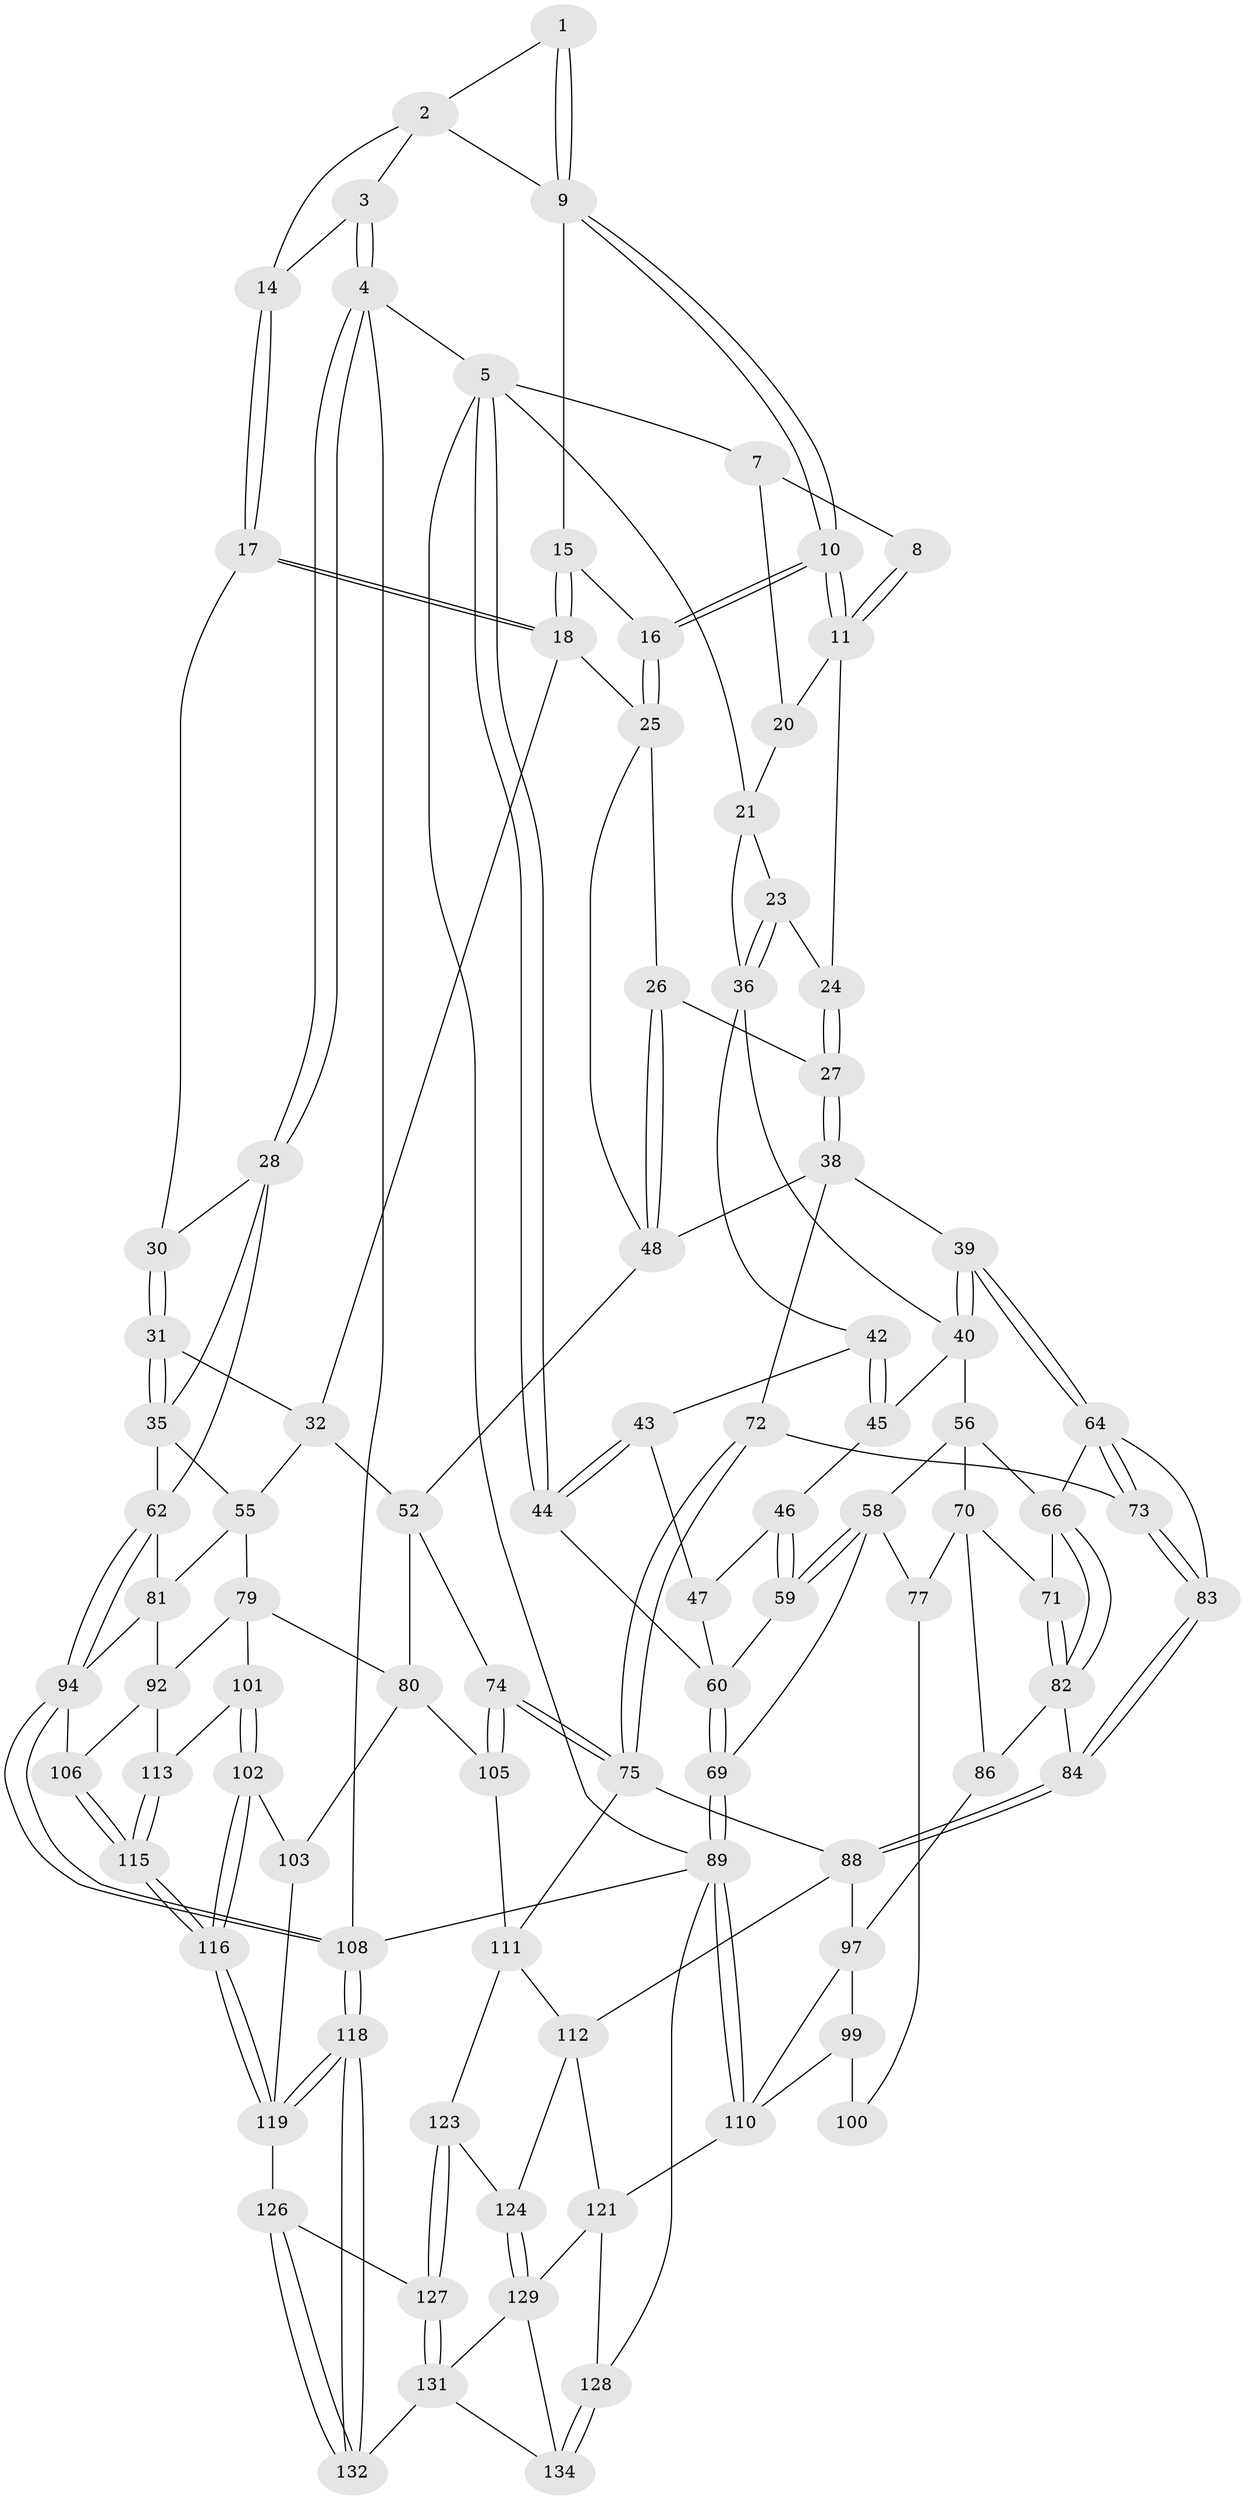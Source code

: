 // Generated by graph-tools (version 1.1) at 2025/24/03/03/25 07:24:35]
// undirected, 93 vertices, 212 edges
graph export_dot {
graph [start="1"]
  node [color=gray90,style=filled];
  1 [pos="+0.5630380065254299+0"];
  2 [pos="+0.6081740455299548+0",super="+12"];
  3 [pos="+0.9157676586556595+0"];
  4 [pos="+1+0"];
  5 [pos="+0+0",super="+6"];
  7 [pos="+0.1774415605103783+0"];
  8 [pos="+0.525286715441739+0"];
  9 [pos="+0.5618074587660593+0",super="+13"];
  10 [pos="+0.5163629176856922+0.06934635309517308"];
  11 [pos="+0.42224332238285717+0.06192723336705349",super="+19"];
  14 [pos="+0.8230564184076862+0.05705889088013014"];
  15 [pos="+0.6462495318725395+0.13771741375946442"];
  16 [pos="+0.5211308968965837+0.0852805634196901"];
  17 [pos="+0.8234213166318634+0.07754650674792361"];
  18 [pos="+0.6755941442340038+0.1774735919508088",super="+33"];
  20 [pos="+0.18191636799716507+0"];
  21 [pos="+0.27608375696075005+0.08851722407032529",super="+22"];
  23 [pos="+0.34510370638855387+0.17096202140083125"];
  24 [pos="+0.35638210152020516+0.168945987009138"];
  25 [pos="+0.48349142890039204+0.2080320759686713",super="+34"];
  26 [pos="+0.47519537955513946+0.20939965449792727"];
  27 [pos="+0.41908545964152005+0.20575062227310703"];
  28 [pos="+1+0.10912212398467358",super="+29"];
  30 [pos="+0.8280293076304635+0.08311796932775091"];
  31 [pos="+0.8251314976622786+0.2964807021772006"];
  32 [pos="+0.7332740071005447+0.30397377353639904",super="+51"];
  35 [pos="+0.909723082222415+0.3315359212388562",super="+54"];
  36 [pos="+0.28922434914073053+0.2097372385899127",super="+37"];
  38 [pos="+0.3554179012398198+0.4007353046619848",super="+49"];
  39 [pos="+0.3475041149374917+0.4014399177882709"];
  40 [pos="+0.2902135572670659+0.38750471460723424",super="+41"];
  42 [pos="+0.1500569310792925+0.17863987227414016"];
  43 [pos="+0.10711754195128691+0.17811453198476715"];
  44 [pos="+0+0"];
  45 [pos="+0.1407487739204571+0.3135942403416738"];
  46 [pos="+0.1189213096827342+0.3273882116169759"];
  47 [pos="+0+0.30671661734397043"];
  48 [pos="+0.42867855828503576+0.41802497932651356",super="+50"];
  52 [pos="+0.6346978607112262+0.5221010132165467",super="+53"];
  55 [pos="+0.8583481938738865+0.4361354036982871",super="+78"];
  56 [pos="+0.2854824920734158+0.393028846862725",super="+57"];
  58 [pos="+0.09485186780849637+0.4580217623324837",super="+68"];
  59 [pos="+0.09208948515332945+0.44742524632654784"];
  60 [pos="+0+0.3135745327839899",super="+61"];
  62 [pos="+1+0.4359181989219109",super="+63"];
  64 [pos="+0.3410269375191408+0.46523884775952695",super="+65"];
  66 [pos="+0.280507369578234+0.5448514626640344",super="+67"];
  69 [pos="+0+0.6292742038260193"];
  70 [pos="+0.1807644020190653+0.5304233190818526",super="+76"];
  71 [pos="+0.20959036919849006+0.517789146008655"];
  72 [pos="+0.3857869437262679+0.5647486990000534"];
  73 [pos="+0.3530526471747494+0.5685000459075283"];
  74 [pos="+0.5460027816366897+0.6034347489998297"];
  75 [pos="+0.5092532116483997+0.6156215769314947",super="+87"];
  77 [pos="+0.10887804250567351+0.6308485721092146"];
  79 [pos="+0.7275662878835903+0.5747154169809197",super="+93"];
  80 [pos="+0.6983591262603893+0.5631498200984419",super="+104"];
  81 [pos="+0.9197655432939218+0.5532481618225532",super="+91"];
  82 [pos="+0.2619098491024879+0.5637198369617408",super="+85"];
  83 [pos="+0.34409350373214487+0.577018543909897"];
  84 [pos="+0.3300495163720952+0.6132077988452449"];
  86 [pos="+0.23070005490022596+0.6084435203004187"];
  88 [pos="+0.3376697770010524+0.6605542393806231",super="+96"];
  89 [pos="+0+1",super="+90"];
  92 [pos="+0.8544783644176382+0.6493214333732048",super="+107"];
  94 [pos="+1+0.668747927084803",super="+95"];
  97 [pos="+0.2966088090747359+0.7334426404991691",super="+98"];
  99 [pos="+0.24452079764226084+0.7166089820238011",super="+109"];
  100 [pos="+0.11929015661603287+0.6513991807401617"];
  101 [pos="+0.8018915216429021+0.6879657188678231"];
  102 [pos="+0.741762915944895+0.7858339651701978"];
  103 [pos="+0.7245470254014184+0.7886703262769416"];
  105 [pos="+0.5901272936502491+0.7743101799662697"];
  106 [pos="+0.9920117166183717+0.7409077967843982"];
  108 [pos="+1+1"];
  110 [pos="+0.05464677951686844+0.8922935483752912",super="+117"];
  111 [pos="+0.4295997643340663+0.7341825136710698",super="+114"];
  112 [pos="+0.38027551811686644+0.771911851915982",super="+120"];
  113 [pos="+0.8747605796883686+0.7606359922960977"];
  115 [pos="+0.9023489553937469+0.835656931624805"];
  116 [pos="+0.8816495441610501+0.8843788078803417"];
  118 [pos="+1+1"];
  119 [pos="+0.9167777407019689+1",super="+125"];
  121 [pos="+0.3884786328063039+0.9115866816841083",super="+122"];
  123 [pos="+0.5504602549882638+0.8436493150909532"];
  124 [pos="+0.49031412957548354+0.8709717153787815"];
  126 [pos="+0.6708702444704795+0.9317470074891127"];
  127 [pos="+0.6030707224359896+0.909003287451422"];
  128 [pos="+0.1761023271534159+1"];
  129 [pos="+0.4961730900161787+0.9185563046513624",super="+130"];
  131 [pos="+0.5653335033410326+1",super="+133"];
  132 [pos="+0.6105011929046771+1"];
  134 [pos="+0.38156619428273086+1"];
  1 -- 2;
  1 -- 9;
  1 -- 9;
  2 -- 3;
  2 -- 14;
  2 -- 9;
  3 -- 4;
  3 -- 4;
  3 -- 14;
  4 -- 5;
  4 -- 28;
  4 -- 28;
  4 -- 108;
  5 -- 44;
  5 -- 44;
  5 -- 89;
  5 -- 7;
  5 -- 21;
  7 -- 8;
  7 -- 20;
  8 -- 11;
  8 -- 11;
  9 -- 10;
  9 -- 10;
  9 -- 15;
  10 -- 11;
  10 -- 11;
  10 -- 16;
  10 -- 16;
  11 -- 24;
  11 -- 20;
  14 -- 17;
  14 -- 17;
  15 -- 16;
  15 -- 18;
  15 -- 18;
  16 -- 25;
  16 -- 25;
  17 -- 18;
  17 -- 18;
  17 -- 30;
  18 -- 32;
  18 -- 25;
  20 -- 21;
  21 -- 23;
  21 -- 36;
  23 -- 24;
  23 -- 36;
  23 -- 36;
  24 -- 27;
  24 -- 27;
  25 -- 26;
  25 -- 48;
  26 -- 27;
  26 -- 48;
  26 -- 48;
  27 -- 38;
  27 -- 38;
  28 -- 62;
  28 -- 35;
  28 -- 30;
  30 -- 31;
  30 -- 31;
  31 -- 32;
  31 -- 35;
  31 -- 35;
  32 -- 52;
  32 -- 55;
  35 -- 55;
  35 -- 62;
  36 -- 40;
  36 -- 42;
  38 -- 39;
  38 -- 48;
  38 -- 72;
  39 -- 40;
  39 -- 40;
  39 -- 64;
  39 -- 64;
  40 -- 56;
  40 -- 45;
  42 -- 43;
  42 -- 45;
  42 -- 45;
  43 -- 44;
  43 -- 44;
  43 -- 47;
  44 -- 60;
  45 -- 46;
  46 -- 47;
  46 -- 59;
  46 -- 59;
  47 -- 60;
  48 -- 52;
  52 -- 80;
  52 -- 74;
  55 -- 81;
  55 -- 79;
  56 -- 66;
  56 -- 58;
  56 -- 70;
  58 -- 59;
  58 -- 59;
  58 -- 69;
  58 -- 77;
  59 -- 60;
  60 -- 69;
  60 -- 69;
  62 -- 94;
  62 -- 94;
  62 -- 81;
  64 -- 73;
  64 -- 73;
  64 -- 66;
  64 -- 83;
  66 -- 82;
  66 -- 82;
  66 -- 71;
  69 -- 89;
  69 -- 89;
  70 -- 71;
  70 -- 86;
  70 -- 77;
  71 -- 82;
  71 -- 82;
  72 -- 73;
  72 -- 75;
  72 -- 75;
  73 -- 83;
  73 -- 83;
  74 -- 75;
  74 -- 75;
  74 -- 105;
  74 -- 105;
  75 -- 88;
  75 -- 111;
  77 -- 100;
  79 -- 80;
  79 -- 92;
  79 -- 101;
  80 -- 105;
  80 -- 103;
  81 -- 92;
  81 -- 94;
  82 -- 84;
  82 -- 86;
  83 -- 84;
  83 -- 84;
  84 -- 88;
  84 -- 88;
  86 -- 97;
  88 -- 97;
  88 -- 112;
  89 -- 110;
  89 -- 110;
  89 -- 128;
  89 -- 108;
  92 -- 113;
  92 -- 106;
  94 -- 108;
  94 -- 108;
  94 -- 106;
  97 -- 99;
  97 -- 110;
  99 -- 100 [weight=2];
  99 -- 110;
  101 -- 102;
  101 -- 102;
  101 -- 113;
  102 -- 103;
  102 -- 116;
  102 -- 116;
  103 -- 119;
  105 -- 111;
  106 -- 115;
  106 -- 115;
  108 -- 118;
  108 -- 118;
  110 -- 121;
  111 -- 112;
  111 -- 123;
  112 -- 121;
  112 -- 124;
  113 -- 115;
  113 -- 115;
  115 -- 116;
  115 -- 116;
  116 -- 119;
  116 -- 119;
  118 -- 119;
  118 -- 119;
  118 -- 132;
  118 -- 132;
  119 -- 126;
  121 -- 128;
  121 -- 129;
  123 -- 124;
  123 -- 127;
  123 -- 127;
  124 -- 129;
  124 -- 129;
  126 -- 127;
  126 -- 132;
  126 -- 132;
  127 -- 131;
  127 -- 131;
  128 -- 134;
  128 -- 134;
  129 -- 131;
  129 -- 134;
  131 -- 132;
  131 -- 134;
}
